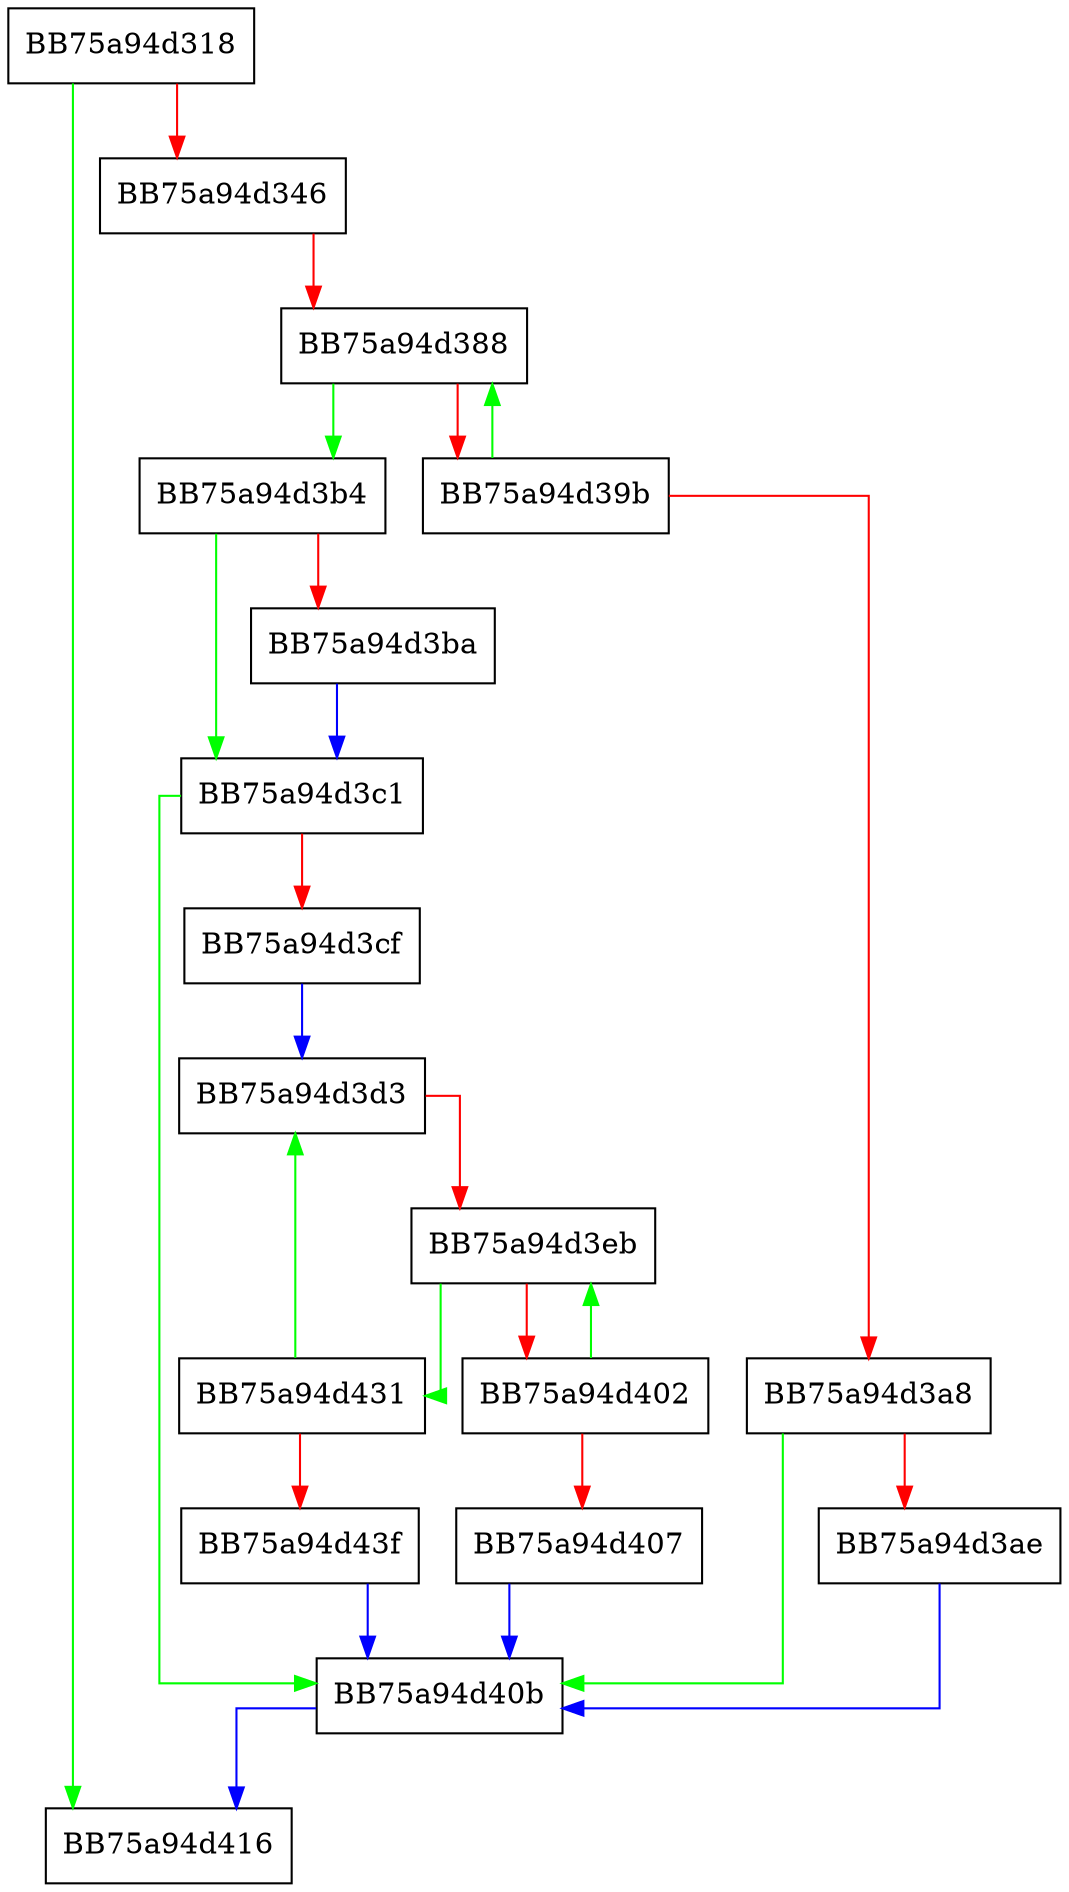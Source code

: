 digraph _Unchecked_erase {
  node [shape="box"];
  graph [splines=ortho];
  BB75a94d318 -> BB75a94d416 [color="green"];
  BB75a94d318 -> BB75a94d346 [color="red"];
  BB75a94d346 -> BB75a94d388 [color="red"];
  BB75a94d388 -> BB75a94d3b4 [color="green"];
  BB75a94d388 -> BB75a94d39b [color="red"];
  BB75a94d39b -> BB75a94d388 [color="green"];
  BB75a94d39b -> BB75a94d3a8 [color="red"];
  BB75a94d3a8 -> BB75a94d40b [color="green"];
  BB75a94d3a8 -> BB75a94d3ae [color="red"];
  BB75a94d3ae -> BB75a94d40b [color="blue"];
  BB75a94d3b4 -> BB75a94d3c1 [color="green"];
  BB75a94d3b4 -> BB75a94d3ba [color="red"];
  BB75a94d3ba -> BB75a94d3c1 [color="blue"];
  BB75a94d3c1 -> BB75a94d40b [color="green"];
  BB75a94d3c1 -> BB75a94d3cf [color="red"];
  BB75a94d3cf -> BB75a94d3d3 [color="blue"];
  BB75a94d3d3 -> BB75a94d3eb [color="red"];
  BB75a94d3eb -> BB75a94d431 [color="green"];
  BB75a94d3eb -> BB75a94d402 [color="red"];
  BB75a94d402 -> BB75a94d3eb [color="green"];
  BB75a94d402 -> BB75a94d407 [color="red"];
  BB75a94d407 -> BB75a94d40b [color="blue"];
  BB75a94d40b -> BB75a94d416 [color="blue"];
  BB75a94d431 -> BB75a94d3d3 [color="green"];
  BB75a94d431 -> BB75a94d43f [color="red"];
  BB75a94d43f -> BB75a94d40b [color="blue"];
}